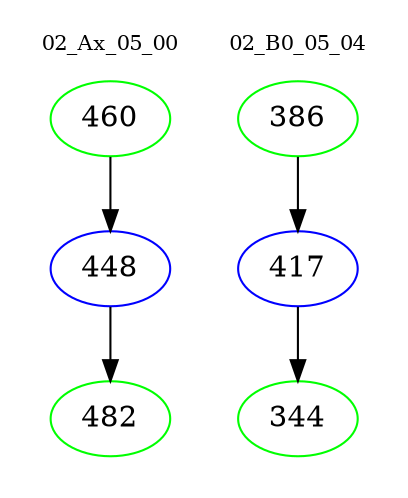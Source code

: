 digraph{
subgraph cluster_0 {
color = white
label = "02_Ax_05_00";
fontsize=10;
T0_460 [label="460", color="green"]
T0_460 -> T0_448 [color="black"]
T0_448 [label="448", color="blue"]
T0_448 -> T0_482 [color="black"]
T0_482 [label="482", color="green"]
}
subgraph cluster_1 {
color = white
label = "02_B0_05_04";
fontsize=10;
T1_386 [label="386", color="green"]
T1_386 -> T1_417 [color="black"]
T1_417 [label="417", color="blue"]
T1_417 -> T1_344 [color="black"]
T1_344 [label="344", color="green"]
}
}
